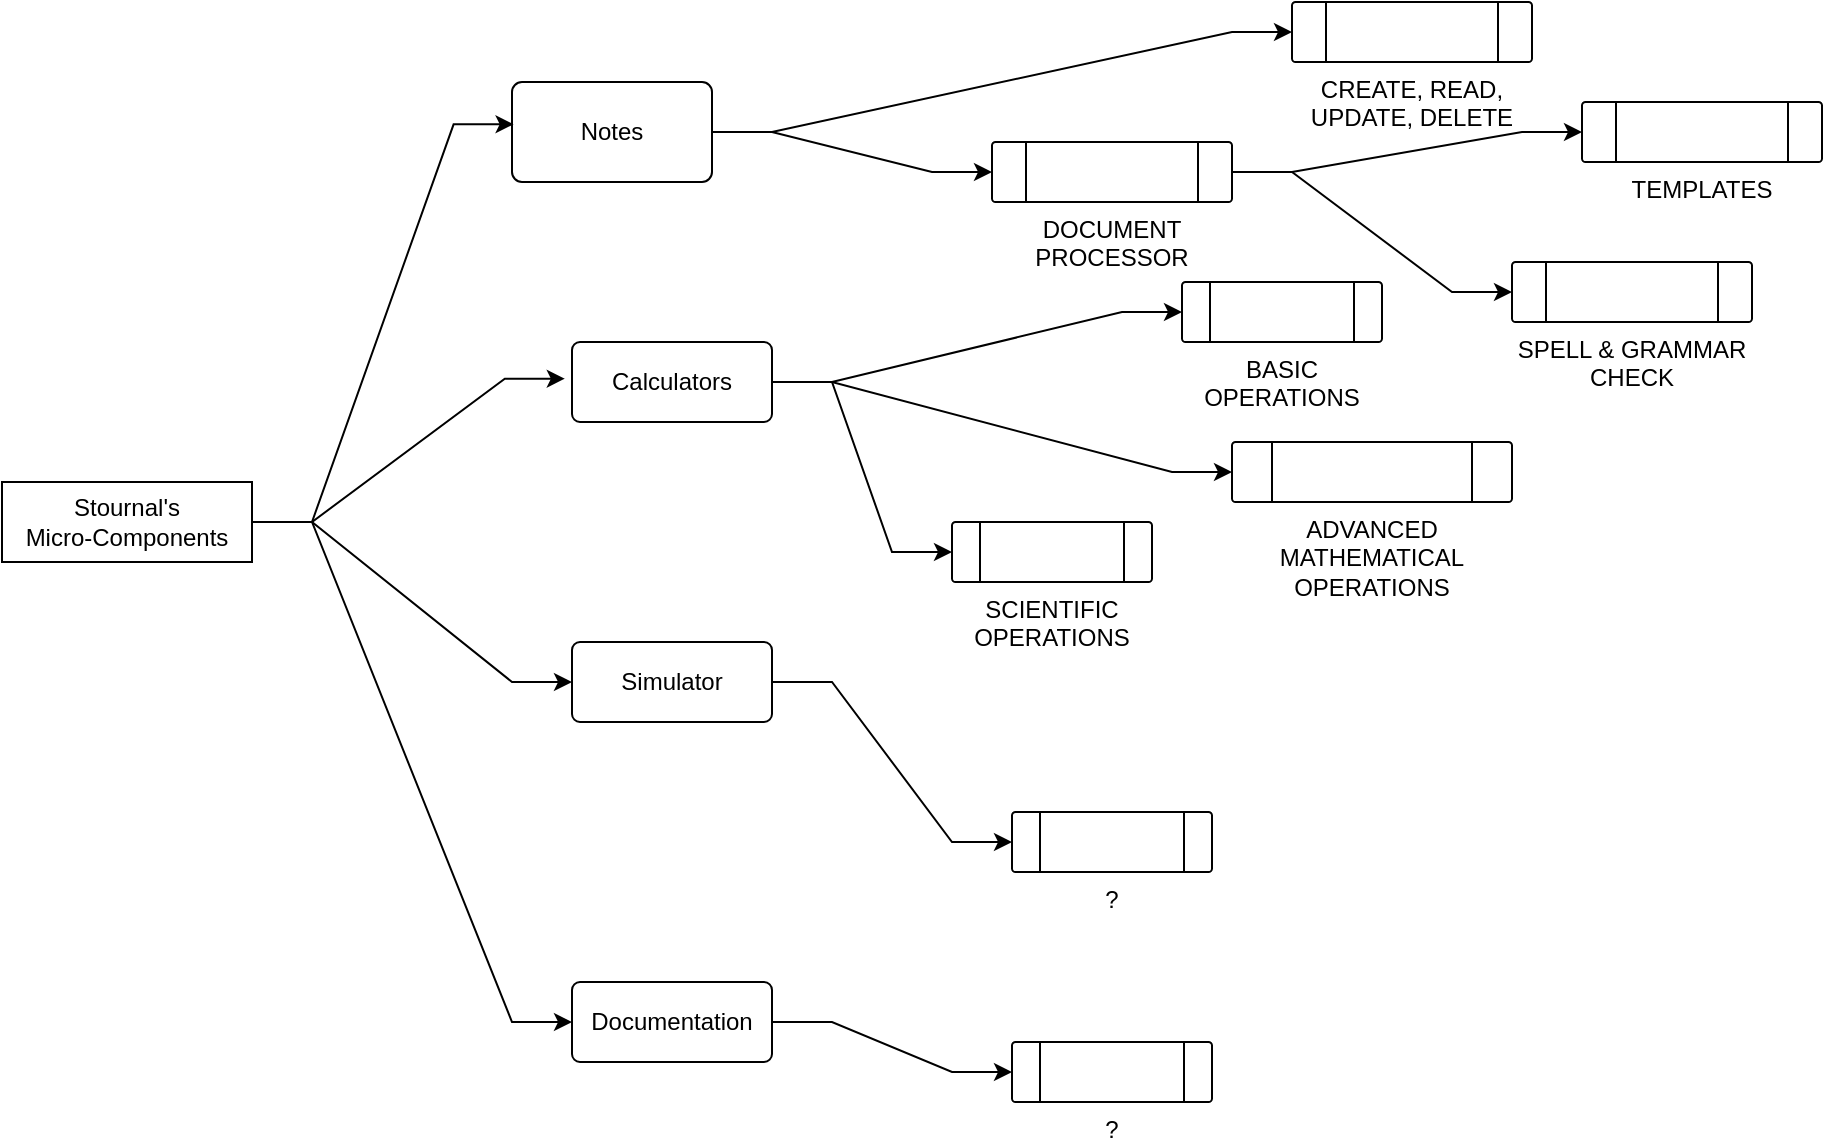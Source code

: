 <mxfile version="22.1.11" type="device">
  <diagram name="Main" id="TiPuaGFlhRPx2ZHi7Z9F">
    <mxGraphModel dx="925" dy="541" grid="1" gridSize="10" guides="1" tooltips="1" connect="1" arrows="1" fold="1" page="1" pageScale="1" pageWidth="1100" pageHeight="850" math="0" shadow="0">
      <root>
        <mxCell id="0" />
        <mxCell id="1" parent="0" />
        <mxCell id="gtngxnisy009j0TbQlZk-15" style="edgeStyle=entityRelationEdgeStyle;rounded=0;orthogonalLoop=1;jettySize=auto;html=1;entryX=0;entryY=0.5;entryDx=0;entryDy=0;" edge="1" parent="1" source="gtngxnisy009j0TbQlZk-4" target="gtngxnisy009j0TbQlZk-7">
          <mxGeometry relative="1" as="geometry" />
        </mxCell>
        <mxCell id="gtngxnisy009j0TbQlZk-16" style="edgeStyle=entityRelationEdgeStyle;rounded=0;orthogonalLoop=1;jettySize=auto;html=1;entryX=0;entryY=0.5;entryDx=0;entryDy=0;" edge="1" parent="1" source="gtngxnisy009j0TbQlZk-4" target="gtngxnisy009j0TbQlZk-8">
          <mxGeometry relative="1" as="geometry" />
        </mxCell>
        <mxCell id="gtngxnisy009j0TbQlZk-4" value="Stournal&#39;s&lt;br&gt;Micro-Components" style="whiteSpace=wrap;html=1;align=center;" vertex="1" parent="1">
          <mxGeometry x="70" y="390" width="125" height="40" as="geometry" />
        </mxCell>
        <mxCell id="gtngxnisy009j0TbQlZk-18" style="edgeStyle=entityRelationEdgeStyle;rounded=0;orthogonalLoop=1;jettySize=auto;html=1;entryX=0;entryY=0.5;entryDx=0;entryDy=0;" edge="1" parent="1" source="gtngxnisy009j0TbQlZk-5" target="gtngxnisy009j0TbQlZk-17">
          <mxGeometry relative="1" as="geometry" />
        </mxCell>
        <mxCell id="gtngxnisy009j0TbQlZk-22" style="edgeStyle=entityRelationEdgeStyle;rounded=0;orthogonalLoop=1;jettySize=auto;html=1;entryX=0;entryY=0.5;entryDx=0;entryDy=0;" edge="1" parent="1" source="gtngxnisy009j0TbQlZk-5" target="gtngxnisy009j0TbQlZk-20">
          <mxGeometry relative="1" as="geometry" />
        </mxCell>
        <mxCell id="gtngxnisy009j0TbQlZk-5" value="Notes" style="rounded=1;arcSize=10;whiteSpace=wrap;html=1;align=center;" vertex="1" parent="1">
          <mxGeometry x="325" y="190" width="100" height="50" as="geometry" />
        </mxCell>
        <mxCell id="gtngxnisy009j0TbQlZk-30" style="edgeStyle=entityRelationEdgeStyle;rounded=0;orthogonalLoop=1;jettySize=auto;html=1;" edge="1" parent="1" source="gtngxnisy009j0TbQlZk-6" target="gtngxnisy009j0TbQlZk-29">
          <mxGeometry relative="1" as="geometry" />
        </mxCell>
        <mxCell id="gtngxnisy009j0TbQlZk-32" style="edgeStyle=entityRelationEdgeStyle;rounded=0;orthogonalLoop=1;jettySize=auto;html=1;exitX=1;exitY=0.5;exitDx=0;exitDy=0;entryX=0;entryY=0.5;entryDx=0;entryDy=0;" edge="1" parent="1" source="gtngxnisy009j0TbQlZk-6" target="gtngxnisy009j0TbQlZk-31">
          <mxGeometry relative="1" as="geometry" />
        </mxCell>
        <mxCell id="gtngxnisy009j0TbQlZk-34" style="edgeStyle=entityRelationEdgeStyle;rounded=0;orthogonalLoop=1;jettySize=auto;html=1;entryX=0;entryY=0.5;entryDx=0;entryDy=0;" edge="1" parent="1" source="gtngxnisy009j0TbQlZk-6" target="gtngxnisy009j0TbQlZk-33">
          <mxGeometry relative="1" as="geometry" />
        </mxCell>
        <mxCell id="gtngxnisy009j0TbQlZk-6" value="Calculators" style="rounded=1;arcSize=10;whiteSpace=wrap;html=1;align=center;" vertex="1" parent="1">
          <mxGeometry x="355" y="320" width="100" height="40" as="geometry" />
        </mxCell>
        <mxCell id="gtngxnisy009j0TbQlZk-28" style="edgeStyle=entityRelationEdgeStyle;rounded=0;orthogonalLoop=1;jettySize=auto;html=1;entryX=0;entryY=0.5;entryDx=0;entryDy=0;" edge="1" parent="1" source="gtngxnisy009j0TbQlZk-7" target="gtngxnisy009j0TbQlZk-27">
          <mxGeometry relative="1" as="geometry" />
        </mxCell>
        <mxCell id="gtngxnisy009j0TbQlZk-7" value="Simulator" style="rounded=1;arcSize=10;whiteSpace=wrap;html=1;align=center;" vertex="1" parent="1">
          <mxGeometry x="355" y="470" width="100" height="40" as="geometry" />
        </mxCell>
        <mxCell id="gtngxnisy009j0TbQlZk-36" style="edgeStyle=entityRelationEdgeStyle;rounded=0;orthogonalLoop=1;jettySize=auto;html=1;entryX=0;entryY=0.5;entryDx=0;entryDy=0;" edge="1" parent="1" source="gtngxnisy009j0TbQlZk-8" target="gtngxnisy009j0TbQlZk-35">
          <mxGeometry relative="1" as="geometry" />
        </mxCell>
        <mxCell id="gtngxnisy009j0TbQlZk-8" value="Documentation" style="rounded=1;arcSize=10;whiteSpace=wrap;html=1;align=center;" vertex="1" parent="1">
          <mxGeometry x="355" y="640" width="100" height="40" as="geometry" />
        </mxCell>
        <mxCell id="gtngxnisy009j0TbQlZk-13" style="edgeStyle=entityRelationEdgeStyle;rounded=0;orthogonalLoop=1;jettySize=auto;html=1;entryX=0.008;entryY=0.423;entryDx=0;entryDy=0;entryPerimeter=0;" edge="1" parent="1" source="gtngxnisy009j0TbQlZk-4" target="gtngxnisy009j0TbQlZk-5">
          <mxGeometry relative="1" as="geometry" />
        </mxCell>
        <mxCell id="gtngxnisy009j0TbQlZk-14" style="edgeStyle=entityRelationEdgeStyle;rounded=0;orthogonalLoop=1;jettySize=auto;html=1;entryX=-0.036;entryY=0.459;entryDx=0;entryDy=0;entryPerimeter=0;" edge="1" parent="1" source="gtngxnisy009j0TbQlZk-4" target="gtngxnisy009j0TbQlZk-6">
          <mxGeometry relative="1" as="geometry" />
        </mxCell>
        <mxCell id="gtngxnisy009j0TbQlZk-17" value="CREATE, READ,&lt;br&gt;UPDATE, DELETE" style="verticalLabelPosition=bottom;verticalAlign=top;html=1;shape=process;whiteSpace=wrap;rounded=1;size=0.14;arcSize=6;" vertex="1" parent="1">
          <mxGeometry x="715" y="150" width="120" height="30" as="geometry" />
        </mxCell>
        <mxCell id="gtngxnisy009j0TbQlZk-26" style="edgeStyle=entityRelationEdgeStyle;rounded=0;orthogonalLoop=1;jettySize=auto;html=1;exitX=1;exitY=0.5;exitDx=0;exitDy=0;entryX=0;entryY=0.5;entryDx=0;entryDy=0;" edge="1" parent="1" source="gtngxnisy009j0TbQlZk-20" target="gtngxnisy009j0TbQlZk-25">
          <mxGeometry relative="1" as="geometry" />
        </mxCell>
        <mxCell id="gtngxnisy009j0TbQlZk-20" value="DOCUMENT PROCESSOR" style="verticalLabelPosition=bottom;verticalAlign=top;html=1;shape=process;whiteSpace=wrap;rounded=1;size=0.14;arcSize=6;" vertex="1" parent="1">
          <mxGeometry x="565" y="220" width="120" height="30" as="geometry" />
        </mxCell>
        <mxCell id="gtngxnisy009j0TbQlZk-23" value="TEMPLATES" style="verticalLabelPosition=bottom;verticalAlign=top;html=1;shape=process;whiteSpace=wrap;rounded=1;size=0.14;arcSize=6;" vertex="1" parent="1">
          <mxGeometry x="860" y="200" width="120" height="30" as="geometry" />
        </mxCell>
        <mxCell id="gtngxnisy009j0TbQlZk-24" style="edgeStyle=entityRelationEdgeStyle;rounded=0;orthogonalLoop=1;jettySize=auto;html=1;entryX=0;entryY=0.5;entryDx=0;entryDy=0;" edge="1" parent="1" source="gtngxnisy009j0TbQlZk-20" target="gtngxnisy009j0TbQlZk-23">
          <mxGeometry relative="1" as="geometry" />
        </mxCell>
        <mxCell id="gtngxnisy009j0TbQlZk-25" value="SPELL &amp;amp; GRAMMAR CHECK" style="verticalLabelPosition=bottom;verticalAlign=top;html=1;shape=process;whiteSpace=wrap;rounded=1;size=0.14;arcSize=6;" vertex="1" parent="1">
          <mxGeometry x="825" y="280" width="120" height="30" as="geometry" />
        </mxCell>
        <mxCell id="gtngxnisy009j0TbQlZk-27" value="?" style="verticalLabelPosition=bottom;verticalAlign=top;html=1;shape=process;whiteSpace=wrap;rounded=1;size=0.14;arcSize=6;" vertex="1" parent="1">
          <mxGeometry x="575" y="555" width="100" height="30" as="geometry" />
        </mxCell>
        <mxCell id="gtngxnisy009j0TbQlZk-29" value="BASIC OPERATIONS" style="verticalLabelPosition=bottom;verticalAlign=top;html=1;shape=process;whiteSpace=wrap;rounded=1;size=0.14;arcSize=6;" vertex="1" parent="1">
          <mxGeometry x="660" y="290" width="100" height="30" as="geometry" />
        </mxCell>
        <mxCell id="gtngxnisy009j0TbQlZk-31" value="SCIENTIFIC OPERATIONS" style="verticalLabelPosition=bottom;verticalAlign=top;html=1;shape=process;whiteSpace=wrap;rounded=1;size=0.14;arcSize=6;" vertex="1" parent="1">
          <mxGeometry x="545" y="410" width="100" height="30" as="geometry" />
        </mxCell>
        <mxCell id="gtngxnisy009j0TbQlZk-33" value="ADVANCED MATHEMATICAL OPERATIONS" style="verticalLabelPosition=bottom;verticalAlign=top;html=1;shape=process;whiteSpace=wrap;rounded=1;size=0.14;arcSize=6;" vertex="1" parent="1">
          <mxGeometry x="685" y="370" width="140" height="30" as="geometry" />
        </mxCell>
        <mxCell id="gtngxnisy009j0TbQlZk-35" value="?" style="verticalLabelPosition=bottom;verticalAlign=top;html=1;shape=process;whiteSpace=wrap;rounded=1;size=0.14;arcSize=6;" vertex="1" parent="1">
          <mxGeometry x="575" y="670" width="100" height="30" as="geometry" />
        </mxCell>
      </root>
    </mxGraphModel>
  </diagram>
</mxfile>
